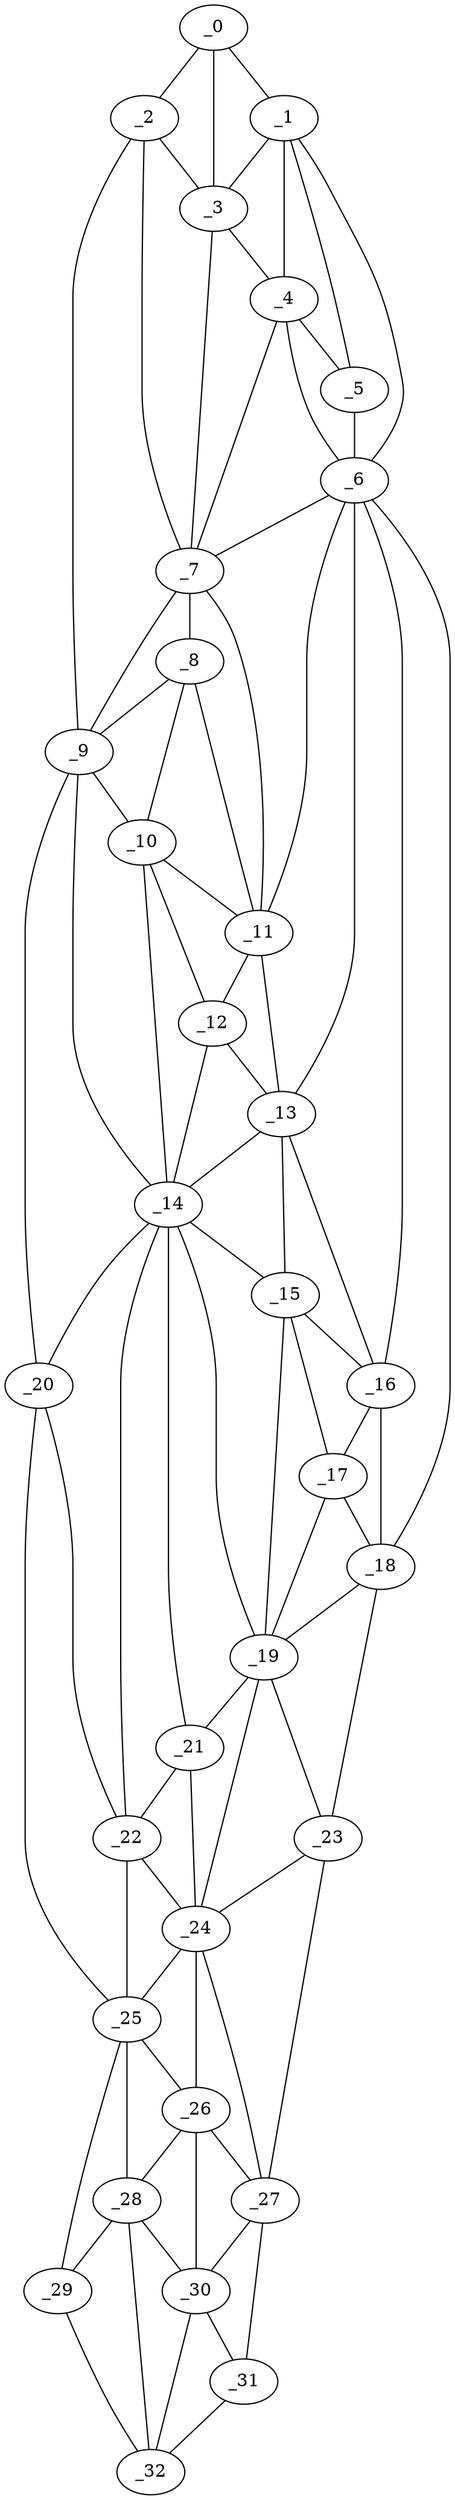graph "obj15__210.gxl" {
	_0	 [x=5,
		y=61];
	_1	 [x=9,
		y=52];
	_0 -- _1	 [valence=1];
	_2	 [x=11,
		y=65];
	_0 -- _2	 [valence=1];
	_3	 [x=14,
		y=62];
	_0 -- _3	 [valence=2];
	_1 -- _3	 [valence=2];
	_4	 [x=20,
		y=54];
	_1 -- _4	 [valence=1];
	_5	 [x=22,
		y=47];
	_1 -- _5	 [valence=1];
	_6	 [x=27,
		y=44];
	_1 -- _6	 [valence=1];
	_2 -- _3	 [valence=2];
	_7	 [x=30,
		y=62];
	_2 -- _7	 [valence=1];
	_9	 [x=39,
		y=74];
	_2 -- _9	 [valence=1];
	_3 -- _4	 [valence=2];
	_3 -- _7	 [valence=1];
	_4 -- _5	 [valence=2];
	_4 -- _6	 [valence=2];
	_4 -- _7	 [valence=2];
	_5 -- _6	 [valence=2];
	_6 -- _7	 [valence=2];
	_11	 [x=45,
		y=56];
	_6 -- _11	 [valence=1];
	_13	 [x=52,
		y=54];
	_6 -- _13	 [valence=2];
	_16	 [x=62,
		y=45];
	_6 -- _16	 [valence=1];
	_18	 [x=69,
		y=45];
	_6 -- _18	 [valence=1];
	_8	 [x=36,
		y=63];
	_7 -- _8	 [valence=2];
	_7 -- _9	 [valence=1];
	_7 -- _11	 [valence=2];
	_8 -- _9	 [valence=2];
	_10	 [x=43,
		y=65];
	_8 -- _10	 [valence=2];
	_8 -- _11	 [valence=2];
	_9 -- _10	 [valence=1];
	_14	 [x=55,
		y=59];
	_9 -- _14	 [valence=1];
	_20	 [x=76,
		y=83];
	_9 -- _20	 [valence=1];
	_10 -- _11	 [valence=2];
	_12	 [x=50,
		y=57];
	_10 -- _12	 [valence=2];
	_10 -- _14	 [valence=2];
	_11 -- _12	 [valence=1];
	_11 -- _13	 [valence=2];
	_12 -- _13	 [valence=2];
	_12 -- _14	 [valence=1];
	_13 -- _14	 [valence=2];
	_15	 [x=58,
		y=54];
	_13 -- _15	 [valence=2];
	_13 -- _16	 [valence=2];
	_14 -- _15	 [valence=2];
	_19	 [x=74,
		y=56];
	_14 -- _19	 [valence=1];
	_14 -- _20	 [valence=2];
	_21	 [x=77,
		y=66];
	_14 -- _21	 [valence=1];
	_22	 [x=77,
		y=76];
	_14 -- _22	 [valence=1];
	_15 -- _16	 [valence=2];
	_17	 [x=62,
		y=51];
	_15 -- _17	 [valence=2];
	_15 -- _19	 [valence=1];
	_16 -- _17	 [valence=2];
	_16 -- _18	 [valence=2];
	_17 -- _18	 [valence=2];
	_17 -- _19	 [valence=2];
	_18 -- _19	 [valence=1];
	_23	 [x=81,
		y=48];
	_18 -- _23	 [valence=1];
	_19 -- _21	 [valence=2];
	_19 -- _23	 [valence=2];
	_24	 [x=87,
		y=67];
	_19 -- _24	 [valence=2];
	_20 -- _22	 [valence=2];
	_25	 [x=98,
		y=88];
	_20 -- _25	 [valence=1];
	_21 -- _22	 [valence=2];
	_21 -- _24	 [valence=1];
	_22 -- _24	 [valence=2];
	_22 -- _25	 [valence=2];
	_23 -- _24	 [valence=1];
	_27	 [x=106,
		y=56];
	_23 -- _27	 [valence=1];
	_24 -- _25	 [valence=2];
	_26	 [x=104,
		y=69];
	_24 -- _26	 [valence=1];
	_24 -- _27	 [valence=2];
	_25 -- _26	 [valence=2];
	_28	 [x=107,
		y=80];
	_25 -- _28	 [valence=2];
	_29	 [x=109,
		y=84];
	_25 -- _29	 [valence=1];
	_26 -- _27	 [valence=2];
	_26 -- _28	 [valence=1];
	_30	 [x=112,
		y=65];
	_26 -- _30	 [valence=1];
	_27 -- _30	 [valence=2];
	_31	 [x=124,
		y=68];
	_27 -- _31	 [valence=1];
	_28 -- _29	 [valence=2];
	_28 -- _30	 [valence=2];
	_32	 [x=124,
		y=76];
	_28 -- _32	 [valence=2];
	_29 -- _32	 [valence=1];
	_30 -- _31	 [valence=2];
	_30 -- _32	 [valence=2];
	_31 -- _32	 [valence=1];
}
